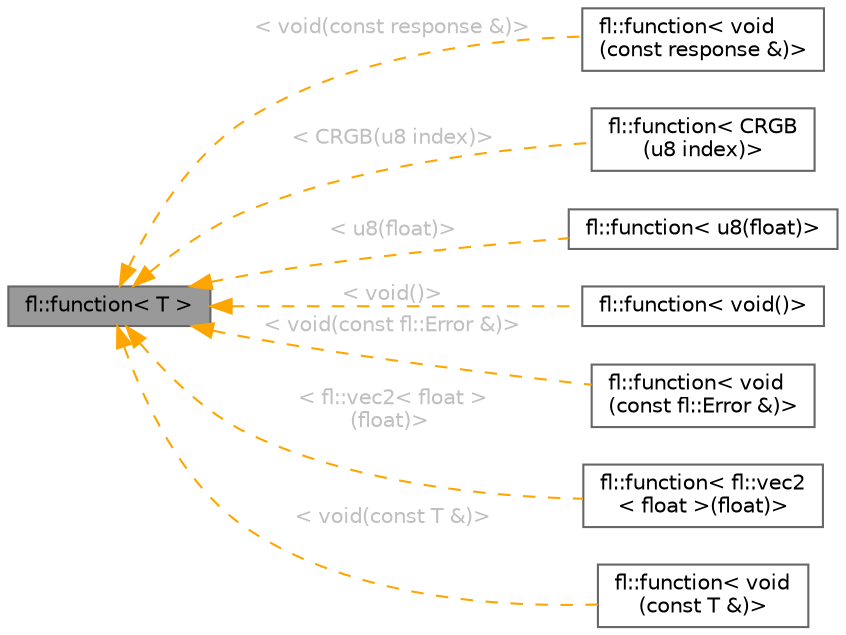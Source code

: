 digraph "fl::function&lt; T &gt;"
{
 // INTERACTIVE_SVG=YES
 // LATEX_PDF_SIZE
  bgcolor="transparent";
  edge [fontname=Helvetica,fontsize=10,labelfontname=Helvetica,labelfontsize=10];
  node [fontname=Helvetica,fontsize=10,shape=box,height=0.2,width=0.4];
  rankdir="LR";
  Node1 [id="Node000001",label="fl::function\< T \>",height=0.2,width=0.4,color="gray40", fillcolor="grey60", style="filled", fontcolor="black",tooltip=" "];
  Node1 -> Node2 [id="edge1_Node000001_Node000002",dir="back",color="orange",style="dashed",tooltip=" ",label=" \< void(const response &)\>",fontcolor="grey" ];
  Node2 [id="Node000002",label="fl::function\< void\l(const response &)\>",height=0.2,width=0.4,color="gray40", fillcolor="white", style="filled",URL="$d4/d36/namespacefl.html#d4/d36/namespacefl",tooltip=" "];
  Node1 -> Node3 [id="edge2_Node000001_Node000003",dir="back",color="orange",style="dashed",tooltip=" ",label=" \< CRGB(u8 index)\>",fontcolor="grey" ];
  Node3 [id="Node000003",label="fl::function\< CRGB\l(u8 index)\>",height=0.2,width=0.4,color="gray40", fillcolor="white", style="filled",URL="$d4/d36/namespacefl.html#d4/d36/namespacefl",tooltip=" "];
  Node1 -> Node4 [id="edge3_Node000001_Node000004",dir="back",color="orange",style="dashed",tooltip=" ",label=" \< u8(float)\>",fontcolor="grey" ];
  Node4 [id="Node000004",label="fl::function\< u8(float)\>",height=0.2,width=0.4,color="gray40", fillcolor="white", style="filled",URL="$d4/d36/namespacefl.html#d4/d36/namespacefl",tooltip=" "];
  Node1 -> Node5 [id="edge4_Node000001_Node000005",dir="back",color="orange",style="dashed",tooltip=" ",label=" \< void()\>",fontcolor="grey" ];
  Node5 [id="Node000005",label="fl::function\< void()\>",height=0.2,width=0.4,color="gray40", fillcolor="white", style="filled",URL="$d4/d36/namespacefl.html#d4/d36/namespacefl",tooltip=" "];
  Node1 -> Node6 [id="edge5_Node000001_Node000006",dir="back",color="orange",style="dashed",tooltip=" ",label=" \< void(const fl::Error &)\>",fontcolor="grey" ];
  Node6 [id="Node000006",label="fl::function\< void\l(const fl::Error &)\>",height=0.2,width=0.4,color="gray40", fillcolor="white", style="filled",URL="$d4/d36/namespacefl.html#d4/d36/namespacefl",tooltip=" "];
  Node1 -> Node7 [id="edge6_Node000001_Node000007",dir="back",color="orange",style="dashed",tooltip=" ",label=" \< fl::vec2\< float \>\l(float)\>",fontcolor="grey" ];
  Node7 [id="Node000007",label="fl::function\< fl::vec2\l\< float \>(float)\>",height=0.2,width=0.4,color="gray40", fillcolor="white", style="filled",URL="$d4/d36/namespacefl.html#d4/d36/namespacefl",tooltip=" "];
  Node1 -> Node8 [id="edge7_Node000001_Node000008",dir="back",color="orange",style="dashed",tooltip=" ",label=" \< void(const T &)\>",fontcolor="grey" ];
  Node8 [id="Node000008",label="fl::function\< void\l(const T &)\>",height=0.2,width=0.4,color="gray40", fillcolor="white", style="filled",URL="$d4/d36/namespacefl.html#d4/d36/namespacefl",tooltip=" "];
}
